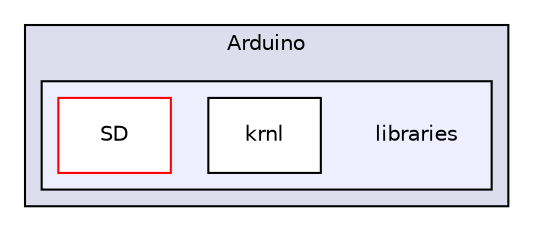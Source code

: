 digraph "C:/Program Files (x86)/Arduino/libraries" {
  compound=true
  node [ fontsize="10", fontname="Helvetica"];
  edge [ labelfontsize="10", labelfontname="Helvetica"];
  subgraph clusterdir_4a537b9280a8a0588cfdd28bb655e367 {
    graph [ bgcolor="#ddddee", pencolor="black", label="Arduino" fontname="Helvetica", fontsize="10", URL="dir_4a537b9280a8a0588cfdd28bb655e367.html"]
  subgraph clusterdir_fea9f0b346f511d617f3958ccd65594b {
    graph [ bgcolor="#eeeeff", pencolor="black", label="" URL="dir_fea9f0b346f511d617f3958ccd65594b.html"];
    dir_fea9f0b346f511d617f3958ccd65594b [shape=plaintext label="libraries"];
    dir_f92199e4a5d631a7bfb13990dbe205e8 [shape=box label="krnl" color="black" fillcolor="white" style="filled" URL="dir_f92199e4a5d631a7bfb13990dbe205e8.html"];
    dir_664a037a72a9f802de753843fef94634 [shape=box label="SD" color="red" fillcolor="white" style="filled" URL="dir_664a037a72a9f802de753843fef94634.html"];
  }
  }
}
